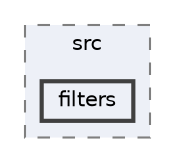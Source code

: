 digraph "BioFilterLib/src/filters"
{
 // LATEX_PDF_SIZE
  bgcolor="transparent";
  edge [fontname=Helvetica,fontsize=10,labelfontname=Helvetica,labelfontsize=10];
  node [fontname=Helvetica,fontsize=10,shape=box,height=0.2,width=0.4];
  compound=true
  subgraph clusterdir_cf2d2d89b25171adcc837a035958fff1 {
    graph [ bgcolor="#edf0f7", pencolor="grey50", label="src", fontname=Helvetica,fontsize=10 style="filled,dashed", URL="dir_cf2d2d89b25171adcc837a035958fff1.html",tooltip=""]
  dir_31f48fcb3e63697f9abfff27ddbbeabb [label="filters", fillcolor="#edf0f7", color="grey25", style="filled,bold", URL="dir_31f48fcb3e63697f9abfff27ddbbeabb.html",tooltip=""];
  }
}
